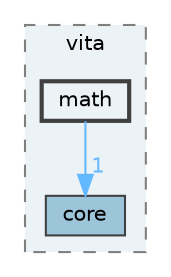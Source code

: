 digraph "inc/vita/math"
{
 // LATEX_PDF_SIZE
  bgcolor="transparent";
  edge [fontname=Helvetica,fontsize=10,labelfontname=Helvetica,labelfontsize=10];
  node [fontname=Helvetica,fontsize=10,shape=box,height=0.2,width=0.4];
  compound=true
  subgraph clusterdir_d3b70d838b3edc6cd94e00f363b2919c {
    graph [ bgcolor="#ecf3f7", pencolor="grey50", label="vita", fontname=Helvetica,fontsize=10 style="filled,dashed", URL="dir_d3b70d838b3edc6cd94e00f363b2919c.html",tooltip=""]
  dir_003e56fe13d8c091d04afdc7d84e4e69 [label="core", fillcolor="#9dc5da", color="grey25", style="filled", URL="dir_003e56fe13d8c091d04afdc7d84e4e69.html",tooltip=""];
  dir_37ca6ed9f04121d52f6cf8a413d7191d [label="math", fillcolor="#ecf3f7", color="grey25", style="filled,bold", URL="dir_37ca6ed9f04121d52f6cf8a413d7191d.html",tooltip=""];
  }
  dir_37ca6ed9f04121d52f6cf8a413d7191d->dir_003e56fe13d8c091d04afdc7d84e4e69 [headlabel="1", labeldistance=1.5 headhref="dir_000004_000002.html" color="steelblue1" fontcolor="steelblue1"];
}
